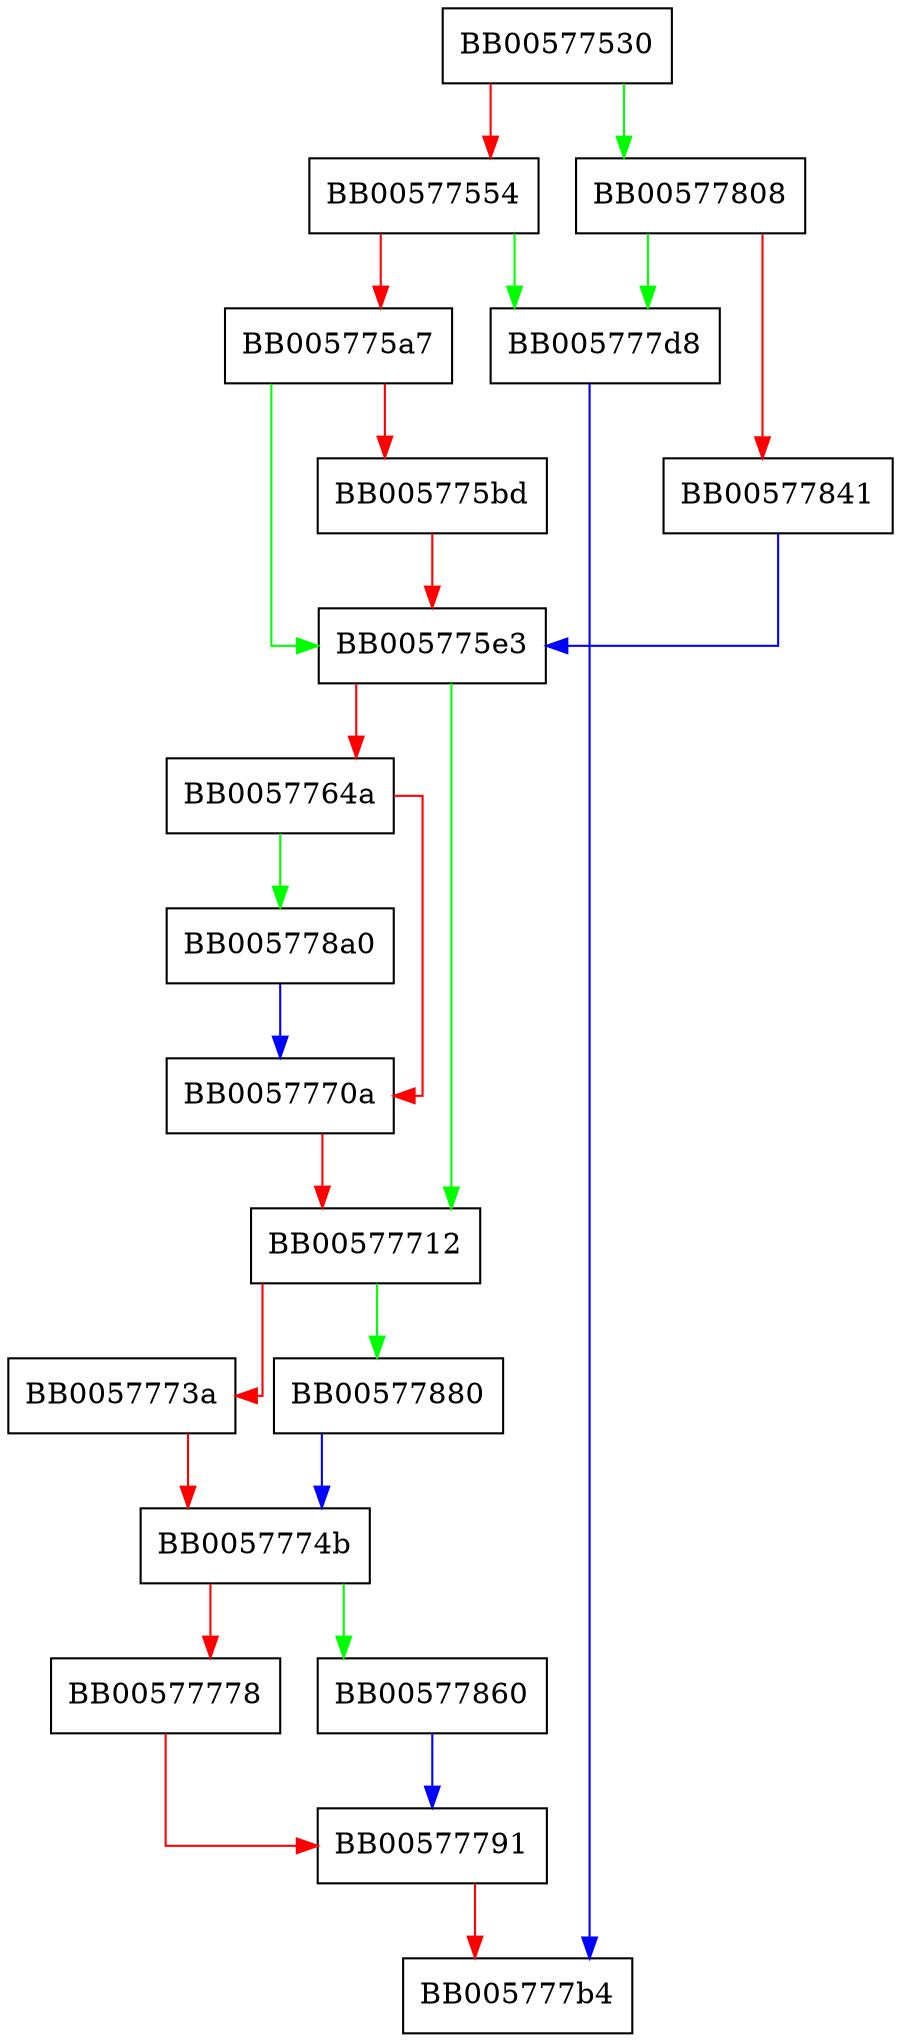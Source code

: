 digraph SCT_print {
  node [shape="box"];
  graph [splines=ortho];
  BB00577530 -> BB00577808 [color="green"];
  BB00577530 -> BB00577554 [color="red"];
  BB00577554 -> BB005777d8 [color="green"];
  BB00577554 -> BB005775a7 [color="red"];
  BB005775a7 -> BB005775e3 [color="green"];
  BB005775a7 -> BB005775bd [color="red"];
  BB005775bd -> BB005775e3 [color="red"];
  BB005775e3 -> BB00577712 [color="green"];
  BB005775e3 -> BB0057764a [color="red"];
  BB0057764a -> BB005778a0 [color="green"];
  BB0057764a -> BB0057770a [color="red"];
  BB0057770a -> BB00577712 [color="red"];
  BB00577712 -> BB00577880 [color="green"];
  BB00577712 -> BB0057773a [color="red"];
  BB0057773a -> BB0057774b [color="red"];
  BB0057774b -> BB00577860 [color="green"];
  BB0057774b -> BB00577778 [color="red"];
  BB00577778 -> BB00577791 [color="red"];
  BB00577791 -> BB005777b4 [color="red"];
  BB005777d8 -> BB005777b4 [color="blue"];
  BB00577808 -> BB005777d8 [color="green"];
  BB00577808 -> BB00577841 [color="red"];
  BB00577841 -> BB005775e3 [color="blue"];
  BB00577860 -> BB00577791 [color="blue"];
  BB00577880 -> BB0057774b [color="blue"];
  BB005778a0 -> BB0057770a [color="blue"];
}